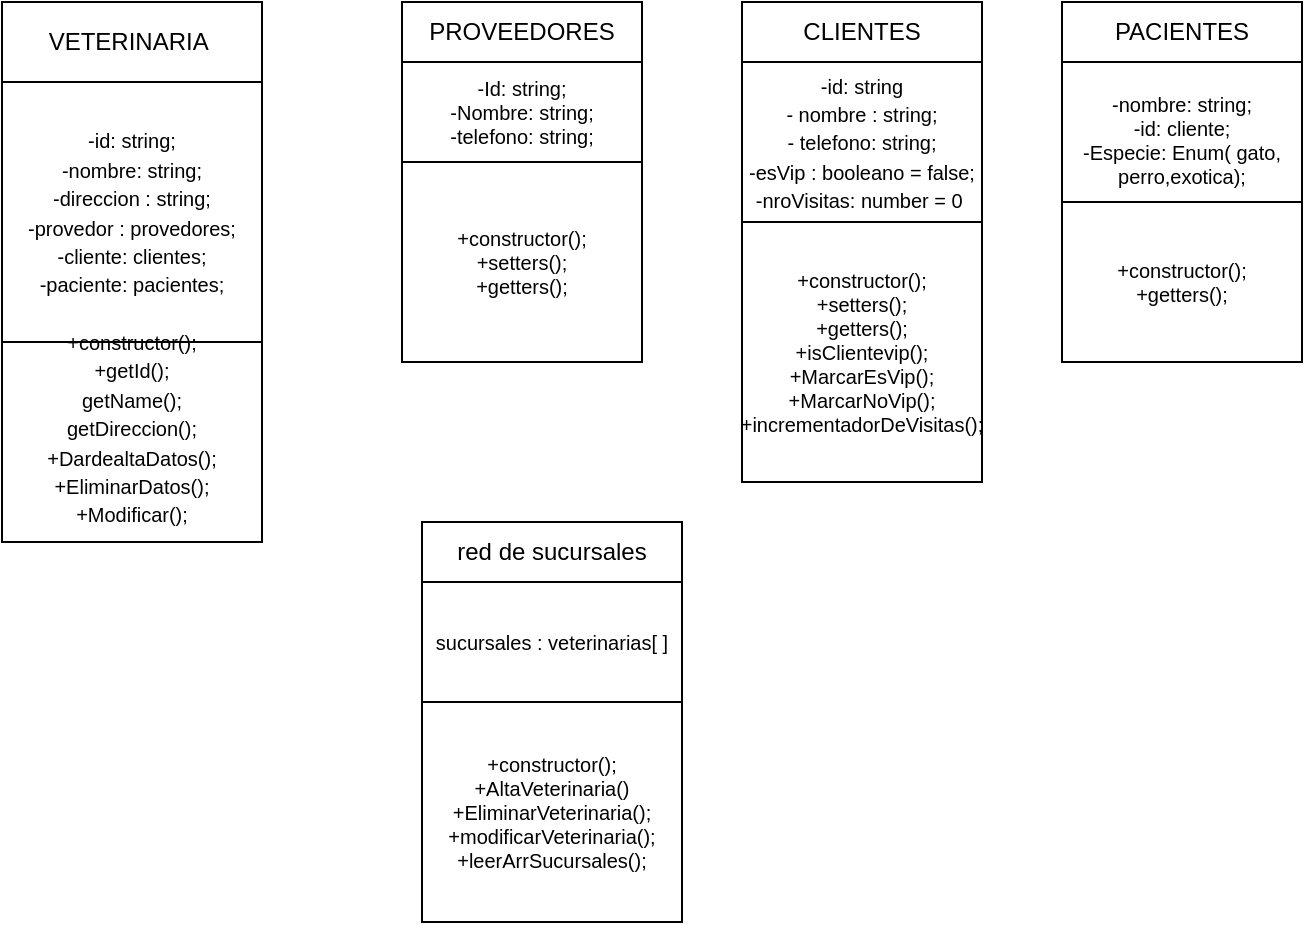 <mxfile>
    <diagram id="eVrg2c2xsLRQ5mpLX9vq" name="Página-1">
        <mxGraphModel dx="699" dy="400" grid="1" gridSize="10" guides="1" tooltips="1" connect="1" arrows="1" fold="1" page="1" pageScale="1" pageWidth="827" pageHeight="1169" math="0" shadow="0">
            <root>
                <mxCell id="0"/>
                <mxCell id="1" parent="0"/>
                <mxCell id="2" value="red de sucursales" style="whiteSpace=wrap;html=1;" vertex="1" parent="1">
                    <mxGeometry x="320" y="290" width="130" height="30" as="geometry"/>
                </mxCell>
                <mxCell id="3" value="PROVEEDORES" style="whiteSpace=wrap;html=1;" vertex="1" parent="1">
                    <mxGeometry x="310" y="30" width="120" height="30" as="geometry"/>
                </mxCell>
                <mxCell id="4" value="PACIENTES" style="whiteSpace=wrap;html=1;" vertex="1" parent="1">
                    <mxGeometry x="640" y="30" width="120" height="30" as="geometry"/>
                </mxCell>
                <mxCell id="5" value="VETERINARIA&amp;nbsp;" style="whiteSpace=wrap;html=1;" vertex="1" parent="1">
                    <mxGeometry x="110" y="30" width="130" height="40" as="geometry"/>
                </mxCell>
                <mxCell id="6" value="&lt;font style=&quot;font-size: 10px;&quot;&gt;-id: string;&lt;br&gt;-nombre: string;&lt;br&gt;-direccion : string;&lt;br&gt;-provedor : provedores;&lt;br&gt;-cliente: clientes;&lt;br&gt;-paciente: pacientes;&lt;br&gt;&lt;/font&gt;" style="whiteSpace=wrap;html=1;" vertex="1" parent="1">
                    <mxGeometry x="110" y="70" width="130" height="130" as="geometry"/>
                </mxCell>
                <mxCell id="8" value="&lt;font style=&quot;font-size: 10px;&quot;&gt;+constructor();&lt;br&gt;+getId();&lt;br&gt;getName();&lt;br&gt;getDireccion();&lt;br&gt;+DardealtaDatos();&lt;br&gt;+EliminarDatos();&lt;br&gt;+Modificar();&lt;br&gt;&lt;br&gt;&lt;/font&gt;" style="whiteSpace=wrap;html=1;" vertex="1" parent="1">
                    <mxGeometry x="110" y="200" width="130" height="100" as="geometry"/>
                </mxCell>
                <mxCell id="9" value="CLIENTES" style="whiteSpace=wrap;html=1;" vertex="1" parent="1">
                    <mxGeometry x="480" y="30" width="120" height="30" as="geometry"/>
                </mxCell>
                <mxCell id="10" value="&lt;font style=&quot;font-size: 10px;&quot;&gt;-id: string&lt;br&gt;- nombre : string;&lt;br&gt;- telefono: string;&lt;br&gt;-esVip : booleano = false;&lt;br&gt;-nroVisitas: number = 0&amp;nbsp;&lt;/font&gt;" style="whiteSpace=wrap;html=1;" vertex="1" parent="1">
                    <mxGeometry x="480" y="60" width="120" height="80" as="geometry"/>
                </mxCell>
                <mxCell id="11" value="+constructor();&lt;br&gt;+setters();&lt;br&gt;+getters();&lt;br&gt;+isClientevip();&lt;br&gt;+MarcarEsVip();&lt;br&gt;+MarcarNoVip();&lt;br&gt;+incrementadorDeVisitas();" style="whiteSpace=wrap;html=1;fontSize=10;" vertex="1" parent="1">
                    <mxGeometry x="480" y="140" width="120" height="130" as="geometry"/>
                </mxCell>
                <mxCell id="12" value="-nombre: string;&lt;br&gt;-id: cliente;&lt;br&gt;-Especie: Enum( gato, perro,exotica);&lt;br&gt;&lt;span style=&quot;white-space: pre;&quot;&gt;&#9;&lt;/span&gt;" style="whiteSpace=wrap;html=1;fontSize=10;" vertex="1" parent="1">
                    <mxGeometry x="640" y="60" width="120" height="90" as="geometry"/>
                </mxCell>
                <mxCell id="13" value="+constructor();&lt;br&gt;+getters();&lt;br&gt;" style="whiteSpace=wrap;html=1;fontSize=10;" vertex="1" parent="1">
                    <mxGeometry x="640" y="130" width="120" height="80" as="geometry"/>
                </mxCell>
                <mxCell id="14" value="-Id: string;&lt;br&gt;-Nombre: string;&lt;br&gt;-telefono: string;&lt;br&gt;" style="whiteSpace=wrap;html=1;fontSize=10;" vertex="1" parent="1">
                    <mxGeometry x="310" y="60" width="120" height="50" as="geometry"/>
                </mxCell>
                <mxCell id="15" value="+constructor();&lt;br&gt;+setters();&lt;br&gt;+getters();" style="whiteSpace=wrap;html=1;fontSize=10;" vertex="1" parent="1">
                    <mxGeometry x="310" y="110" width="120" height="100" as="geometry"/>
                </mxCell>
                <mxCell id="16" value="sucursales : veterinarias[ ]" style="whiteSpace=wrap;html=1;fontSize=10;" vertex="1" parent="1">
                    <mxGeometry x="320" y="320" width="130" height="60" as="geometry"/>
                </mxCell>
                <mxCell id="17" value="+constructor();&lt;br&gt;+AltaVeterinaria()&lt;br&gt;+EliminarVeterinaria();&lt;br&gt;+modificarVeterinaria();&lt;br&gt;+leerArrSucursales();" style="whiteSpace=wrap;html=1;fontSize=10;" vertex="1" parent="1">
                    <mxGeometry x="320" y="380" width="130" height="110" as="geometry"/>
                </mxCell>
            </root>
        </mxGraphModel>
    </diagram>
</mxfile>